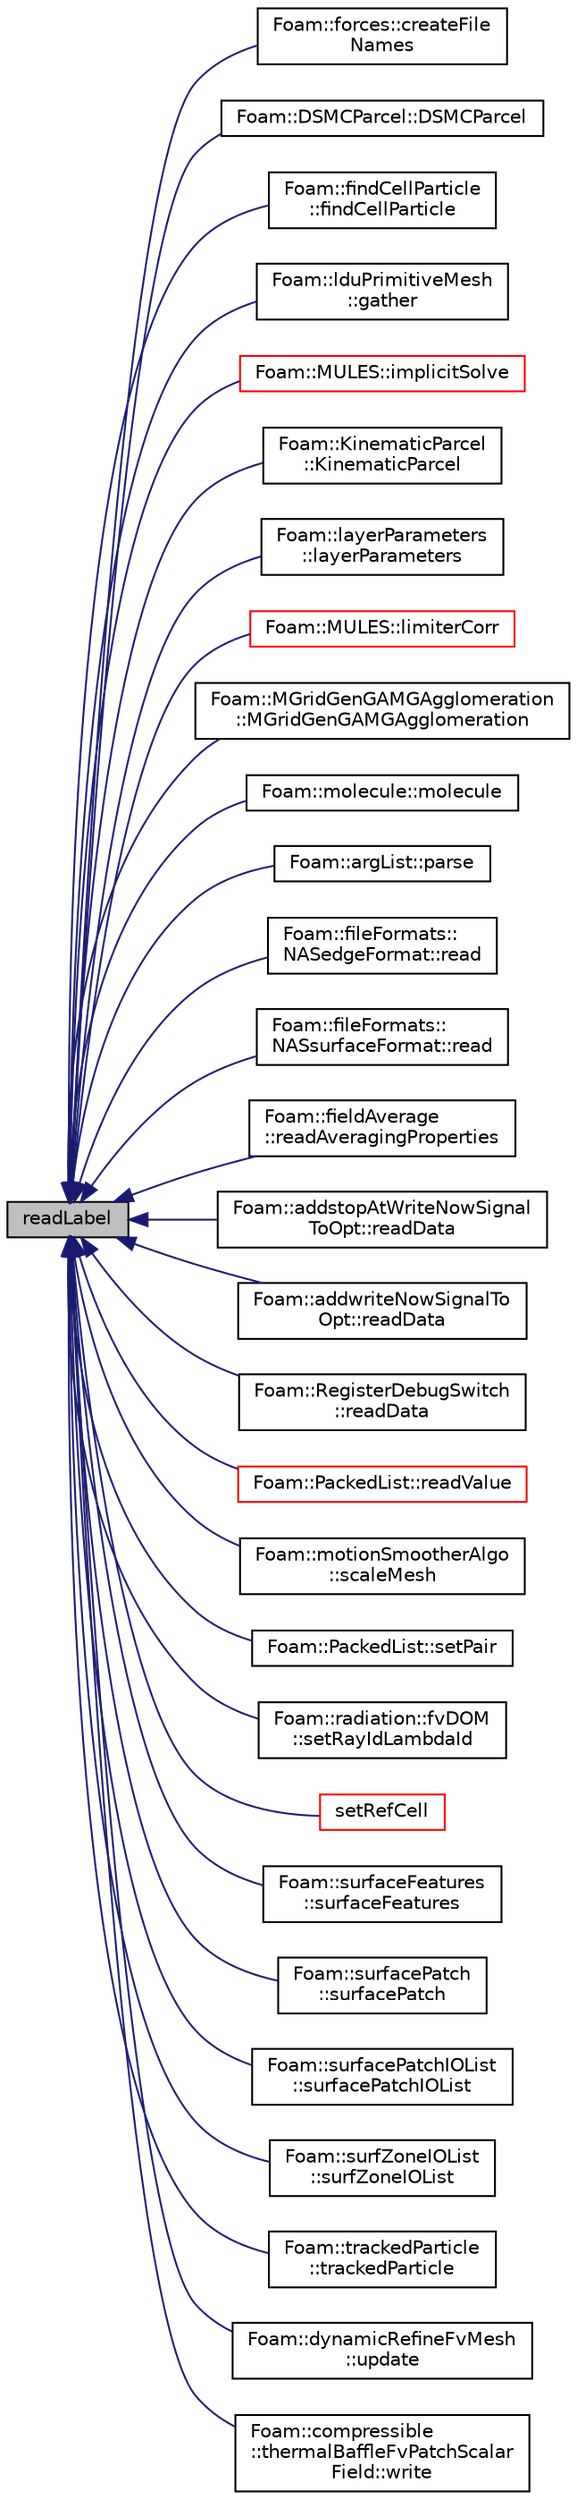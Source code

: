 digraph "readLabel"
{
  bgcolor="transparent";
  edge [fontname="Helvetica",fontsize="10",labelfontname="Helvetica",labelfontsize="10"];
  node [fontname="Helvetica",fontsize="10",shape=record];
  rankdir="LR";
  Node1 [label="readLabel",height=0.2,width=0.4,color="black", fillcolor="grey75", style="filled", fontcolor="black"];
  Node1 -> Node2 [dir="back",color="midnightblue",fontsize="10",style="solid",fontname="Helvetica"];
  Node2 [label="Foam::forces::createFile\lNames",height=0.2,width=0.4,color="black",URL="$a00847.html#a39c6d4b6ea5260b5cb6b8b2714617ed8",tooltip="Create file names for forces and bins. "];
  Node1 -> Node3 [dir="back",color="midnightblue",fontsize="10",style="solid",fontname="Helvetica"];
  Node3 [label="Foam::DSMCParcel::DSMCParcel",height=0.2,width=0.4,color="black",URL="$a00580.html#a28e924d22196affd67ac681fd87ddec4",tooltip="Construct from Istream. "];
  Node1 -> Node4 [dir="back",color="midnightblue",fontsize="10",style="solid",fontname="Helvetica"];
  Node4 [label="Foam::findCellParticle\l::findCellParticle",height=0.2,width=0.4,color="black",URL="$a00795.html#abd80fc22110bf638f2010120b007bb29",tooltip="Construct from Istream. "];
  Node1 -> Node5 [dir="back",color="midnightblue",fontsize="10",style="solid",fontname="Helvetica"];
  Node5 [label="Foam::lduPrimitiveMesh\l::gather",height=0.2,width=0.4,color="black",URL="$a01277.html#ad7514c3eec68fa18c472b5dfe1c2b5a4",tooltip="Gather meshes from other processors onto procIDs[0]. "];
  Node1 -> Node6 [dir="back",color="midnightblue",fontsize="10",style="solid",fontname="Helvetica"];
  Node6 [label="Foam::MULES::implicitSolve",height=0.2,width=0.4,color="red",URL="$a10733.html#af3ebc5af31512182ee43a56e994f4aaf"];
  Node1 -> Node7 [dir="back",color="midnightblue",fontsize="10",style="solid",fontname="Helvetica"];
  Node7 [label="Foam::KinematicParcel\l::KinematicParcel",height=0.2,width=0.4,color="black",URL="$a01225.html#aadba6bb876f56b3c332b7f76c49c600a",tooltip="Construct from Istream. "];
  Node1 -> Node8 [dir="back",color="midnightblue",fontsize="10",style="solid",fontname="Helvetica"];
  Node8 [label="Foam::layerParameters\l::layerParameters",height=0.2,width=0.4,color="black",URL="$a01268.html#a0bca0e83ae5dc91bf83bfda4f12ac795",tooltip="Construct from dictionary. "];
  Node1 -> Node9 [dir="back",color="midnightblue",fontsize="10",style="solid",fontname="Helvetica"];
  Node9 [label="Foam::MULES::limiterCorr",height=0.2,width=0.4,color="red",URL="$a10733.html#a94d3a088ccd04c49be0be5bbfb218379"];
  Node1 -> Node10 [dir="back",color="midnightblue",fontsize="10",style="solid",fontname="Helvetica"];
  Node10 [label="Foam::MGridGenGAMGAgglomeration\l::MGridGenGAMGAgglomeration",height=0.2,width=0.4,color="black",URL="$a01474.html#ad90d6181883d17cf991ff0cde7243627",tooltip="Construct given mesh and controls. "];
  Node1 -> Node11 [dir="back",color="midnightblue",fontsize="10",style="solid",fontname="Helvetica"];
  Node11 [label="Foam::molecule::molecule",height=0.2,width=0.4,color="black",URL="$a01511.html#ad9087ff4e729ab59ffa0683d5b5b5e7e",tooltip="Construct from Istream. "];
  Node1 -> Node12 [dir="back",color="midnightblue",fontsize="10",style="solid",fontname="Helvetica"];
  Node12 [label="Foam::argList::parse",height=0.2,width=0.4,color="black",URL="$a00065.html#a00aad68f835a5c0bcb8920505bb0bd10",tooltip="Parse. "];
  Node1 -> Node13 [dir="back",color="midnightblue",fontsize="10",style="solid",fontname="Helvetica"];
  Node13 [label="Foam::fileFormats::\lNASedgeFormat::read",height=0.2,width=0.4,color="black",URL="$a01560.html#a464ebd67acbdff0014d4dae69e3ec4be",tooltip="Read from a file. "];
  Node1 -> Node14 [dir="back",color="midnightblue",fontsize="10",style="solid",fontname="Helvetica"];
  Node14 [label="Foam::fileFormats::\lNASsurfaceFormat::read",height=0.2,width=0.4,color="black",URL="$a01561.html#a464ebd67acbdff0014d4dae69e3ec4be",tooltip="Read from a file. "];
  Node1 -> Node15 [dir="back",color="midnightblue",fontsize="10",style="solid",fontname="Helvetica"];
  Node15 [label="Foam::fieldAverage\l::readAveragingProperties",height=0.2,width=0.4,color="black",URL="$a00751.html#acdc49190984d3223cc808b5a80986fac",tooltip="Read averaging properties - steps and time. "];
  Node1 -> Node16 [dir="back",color="midnightblue",fontsize="10",style="solid",fontname="Helvetica"];
  Node16 [label="Foam::addstopAtWriteNowSignal\lToOpt::readData",height=0.2,width=0.4,color="black",URL="$a00025.html#a27acfcce377f5e7a42aa7545b6601208",tooltip="Read. "];
  Node1 -> Node17 [dir="back",color="midnightblue",fontsize="10",style="solid",fontname="Helvetica"];
  Node17 [label="Foam::addwriteNowSignalTo\lOpt::readData",height=0.2,width=0.4,color="black",URL="$a00028.html#a27acfcce377f5e7a42aa7545b6601208",tooltip="Read. "];
  Node1 -> Node18 [dir="back",color="midnightblue",fontsize="10",style="solid",fontname="Helvetica"];
  Node18 [label="Foam::RegisterDebugSwitch\l::readData",height=0.2,width=0.4,color="black",URL="$a02135.html#a27acfcce377f5e7a42aa7545b6601208",tooltip="Read. "];
  Node1 -> Node19 [dir="back",color="midnightblue",fontsize="10",style="solid",fontname="Helvetica"];
  Node19 [label="Foam::PackedList::readValue",height=0.2,width=0.4,color="red",URL="$a01745.html#ab648b930cb8e93e6169e4a19979fec3b",tooltip="Read a list entry (allows for specialization) "];
  Node1 -> Node20 [dir="back",color="midnightblue",fontsize="10",style="solid",fontname="Helvetica"];
  Node20 [label="Foam::motionSmootherAlgo\l::scaleMesh",height=0.2,width=0.4,color="black",URL="$a01521.html#a32bff44040e6dbc2f185cba89bcacd6d",tooltip="Move mesh with externally provided mesh constraints. "];
  Node1 -> Node21 [dir="back",color="midnightblue",fontsize="10",style="solid",fontname="Helvetica"];
  Node21 [label="Foam::PackedList::setPair",height=0.2,width=0.4,color="black",URL="$a01745.html#aafdf13cb22bedc1134a0e109a6dd4717"];
  Node1 -> Node22 [dir="back",color="midnightblue",fontsize="10",style="solid",fontname="Helvetica"];
  Node22 [label="Foam::radiation::fvDOM\l::setRayIdLambdaId",height=0.2,width=0.4,color="black",URL="$a00864.html#a0235997e53444ce65d9c568b82d403ff",tooltip="Set the rayId and lambdaId from by decomposing an intensity. "];
  Node1 -> Node23 [dir="back",color="midnightblue",fontsize="10",style="solid",fontname="Helvetica"];
  Node23 [label="setRefCell",height=0.2,width=0.4,color="red",URL="$a10675.html#a570c09c24c272131fed0306cf8e33fcd",tooltip="If the field fieldRef needs referencing find the reference cell nearest. "];
  Node1 -> Node24 [dir="back",color="midnightblue",fontsize="10",style="solid",fontname="Helvetica"];
  Node24 [label="Foam::surfaceFeatures\l::surfaceFeatures",height=0.2,width=0.4,color="black",URL="$a02465.html#a194e47cf291844d5b288b771201690d7",tooltip="Construct from file. "];
  Node1 -> Node25 [dir="back",color="midnightblue",fontsize="10",style="solid",fontname="Helvetica"];
  Node25 [label="Foam::surfacePatch\l::surfacePatch",height=0.2,width=0.4,color="black",URL="$a02478.html#a0a29dc4e54face11c633782a105bde9c",tooltip="Construct from Istream. "];
  Node1 -> Node26 [dir="back",color="midnightblue",fontsize="10",style="solid",fontname="Helvetica"];
  Node26 [label="Foam::surfacePatchIOList\l::surfacePatchIOList",height=0.2,width=0.4,color="black",URL="$a02479.html#afaf45df32d27a5d82144fcf3859302e5",tooltip="Static data someStaticData. "];
  Node1 -> Node27 [dir="back",color="midnightblue",fontsize="10",style="solid",fontname="Helvetica"];
  Node27 [label="Foam::surfZoneIOList\l::surfZoneIOList",height=0.2,width=0.4,color="black",URL="$a02498.html#aacd971853679444296b2907d118fb0ea",tooltip="Construct from IOobject. "];
  Node1 -> Node28 [dir="back",color="midnightblue",fontsize="10",style="solid",fontname="Helvetica"];
  Node28 [label="Foam::trackedParticle\l::trackedParticle",height=0.2,width=0.4,color="black",URL="$a02630.html#ab8bfc0bc65311556db918eee018a8d07",tooltip="Construct from Istream. "];
  Node1 -> Node29 [dir="back",color="midnightblue",fontsize="10",style="solid",fontname="Helvetica"];
  Node29 [label="Foam::dynamicRefineFvMesh\l::update",height=0.2,width=0.4,color="black",URL="$a00600.html#aa2aac016e2bf7b5bd2b271786c2791aa",tooltip="Update the mesh for both mesh motion and topology change. "];
  Node1 -> Node30 [dir="back",color="midnightblue",fontsize="10",style="solid",fontname="Helvetica"];
  Node30 [label="Foam::compressible\l::thermalBaffleFvPatchScalar\lField::write",height=0.2,width=0.4,color="black",URL="$a02569.html#a0941061ad5a26be83b4107d05750ace6",tooltip="Write. "];
}
